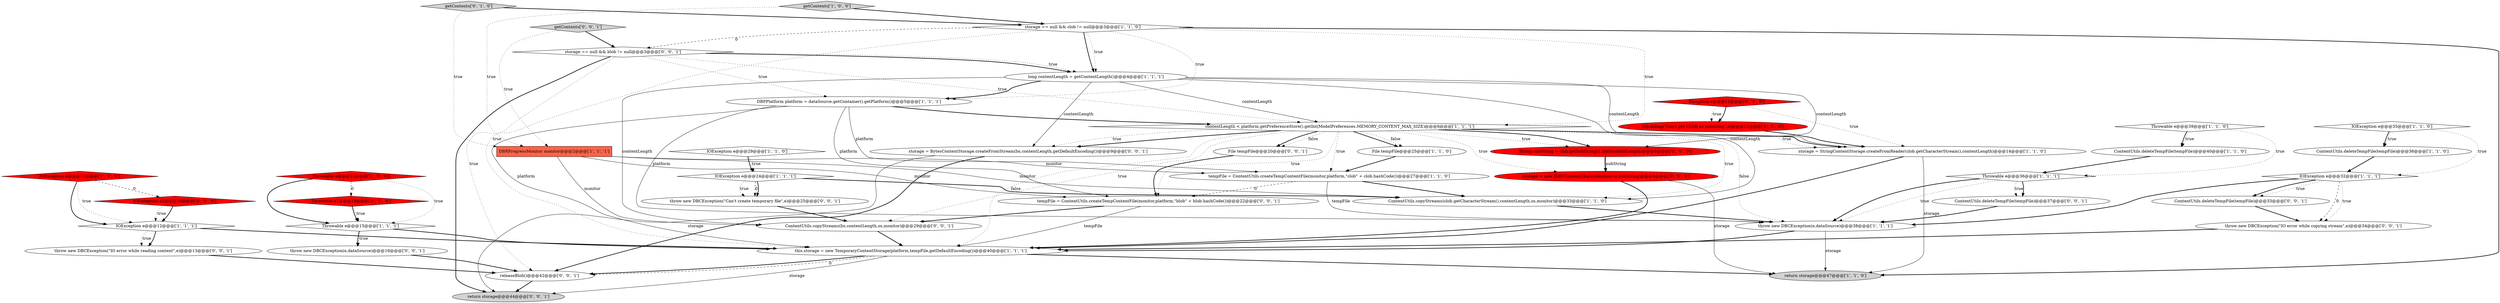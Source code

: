 digraph {
10 [style = filled, label = "return storage@@@47@@@['1', '1', '0']", fillcolor = lightgray, shape = ellipse image = "AAA0AAABBB1BBB"];
30 [style = filled, label = "IOException e1@@@16@@@['0', '1', '0']", fillcolor = red, shape = diamond image = "AAA1AAABBB2BBB"];
22 [style = filled, label = "Throwable e@@@36@@@['1', '1', '1']", fillcolor = white, shape = diamond image = "AAA0AAABBB1BBB"];
20 [style = filled, label = "ContentUtils.deleteTempFile(tempFile)@@@40@@@['1', '1', '0']", fillcolor = white, shape = ellipse image = "AAA0AAABBB1BBB"];
41 [style = filled, label = "throw new DBCException(\"Can't create temporary file\",e)@@@25@@@['0', '0', '1']", fillcolor = white, shape = ellipse image = "AAA0AAABBB3BBB"];
4 [style = filled, label = "DBPPlatform platform = dataSource.getContainer().getPlatform()@@@5@@@['1', '1', '1']", fillcolor = white, shape = ellipse image = "AAA0AAABBB1BBB"];
39 [style = filled, label = "getContents['0', '0', '1']", fillcolor = lightgray, shape = diamond image = "AAA0AAABBB3BBB"];
17 [style = filled, label = "IOException e@@@12@@@['1', '1', '1']", fillcolor = white, shape = diamond image = "AAA0AAABBB1BBB"];
28 [style = filled, label = "getContents['0', '1', '0']", fillcolor = lightgray, shape = diamond image = "AAA0AAABBB2BBB"];
6 [style = filled, label = "storage = StringContentStorage.createFromReader(clob.getCharacterStream(),contentLength)@@@14@@@['1', '1', '0']", fillcolor = white, shape = ellipse image = "AAA0AAABBB1BBB"];
8 [style = filled, label = "Throwable e@@@39@@@['1', '1', '0']", fillcolor = white, shape = diamond image = "AAA0AAABBB1BBB"];
27 [style = filled, label = "log.debug(\"Can't get CLOB as substring\",e)@@@12@@@['0', '1', '0']", fillcolor = red, shape = ellipse image = "AAA1AAABBB2BBB"];
34 [style = filled, label = "tempFile = ContentUtils.createTempContentFile(monitor,platform,\"blob\" + blob.hashCode())@@@22@@@['0', '0', '1']", fillcolor = white, shape = ellipse image = "AAA0AAABBB3BBB"];
19 [style = filled, label = "long contentLength = getContentLength()@@@4@@@['1', '1', '1']", fillcolor = white, shape = ellipse image = "AAA0AAABBB1BBB"];
45 [style = filled, label = "File tempFile@@@20@@@['0', '0', '1']", fillcolor = white, shape = ellipse image = "AAA0AAABBB3BBB"];
12 [style = filled, label = "throw new DBCException(e,dataSource)@@@38@@@['1', '1', '1']", fillcolor = white, shape = ellipse image = "AAA0AAABBB1BBB"];
42 [style = filled, label = "throw new DBCException(\"IO error while reading content\",e)@@@13@@@['0', '0', '1']", fillcolor = white, shape = ellipse image = "AAA0AAABBB3BBB"];
37 [style = filled, label = "storage = BytesContentStorage.createFromStream(bs,contentLength,getDefaultEncoding())@@@9@@@['0', '0', '1']", fillcolor = white, shape = ellipse image = "AAA0AAABBB3BBB"];
36 [style = filled, label = "ContentUtils.deleteTempFile(tempFile)@@@33@@@['0', '0', '1']", fillcolor = white, shape = ellipse image = "AAA0AAABBB3BBB"];
5 [style = filled, label = "getContents['1', '0', '0']", fillcolor = lightgray, shape = diamond image = "AAA0AAABBB1BBB"];
25 [style = filled, label = "Exception e@@@11@@@['0', '1', '0']", fillcolor = red, shape = diamond image = "AAA1AAABBB2BBB"];
9 [style = filled, label = "ContentUtils.copyStreams(clob.getCharacterStream(),contentLength,os,monitor)@@@33@@@['1', '1', '0']", fillcolor = white, shape = ellipse image = "AAA0AAABBB1BBB"];
7 [style = filled, label = "ContentUtils.deleteTempFile(tempFile)@@@36@@@['1', '1', '0']", fillcolor = white, shape = ellipse image = "AAA0AAABBB1BBB"];
14 [style = filled, label = "IOException e@@@32@@@['1', '1', '1']", fillcolor = white, shape = diamond image = "AAA0AAABBB1BBB"];
15 [style = filled, label = "IOException e@@@10@@@['1', '0', '0']", fillcolor = red, shape = diamond image = "AAA1AAABBB1BBB"];
24 [style = filled, label = "DBRProgressMonitor monitor@@@2@@@['1', '1', '1']", fillcolor = tomato, shape = box image = "AAA0AAABBB1BBB"];
26 [style = filled, label = "storage = new JDBCContentChars(dataSource,subString)@@@9@@@['0', '1', '0']", fillcolor = red, shape = ellipse image = "AAA1AAABBB2BBB"];
18 [style = filled, label = "this.storage = new TemporaryContentStorage(platform,tempFile,getDefaultEncoding())@@@40@@@['1', '1', '1']", fillcolor = white, shape = ellipse image = "AAA0AAABBB1BBB"];
35 [style = filled, label = "throw new DBCException(e,dataSource)@@@16@@@['0', '0', '1']", fillcolor = white, shape = ellipse image = "AAA0AAABBB3BBB"];
38 [style = filled, label = "ContentUtils.deleteTempFile(tempFile)@@@37@@@['0', '0', '1']", fillcolor = white, shape = ellipse image = "AAA0AAABBB3BBB"];
23 [style = filled, label = "File tempFile@@@25@@@['1', '1', '0']", fillcolor = white, shape = ellipse image = "AAA0AAABBB1BBB"];
40 [style = filled, label = "throw new DBCException(\"IO error while copying stream\",e)@@@34@@@['0', '0', '1']", fillcolor = white, shape = ellipse image = "AAA0AAABBB3BBB"];
11 [style = filled, label = "IOException e@@@29@@@['1', '1', '0']", fillcolor = white, shape = diamond image = "AAA0AAABBB1BBB"];
3 [style = filled, label = "storage == null && clob != null@@@3@@@['1', '1', '0']", fillcolor = white, shape = diamond image = "AAA0AAABBB1BBB"];
44 [style = filled, label = "releaseBlob()@@@42@@@['0', '0', '1']", fillcolor = white, shape = ellipse image = "AAA0AAABBB3BBB"];
2 [style = filled, label = "contentLength < platform.getPreferenceStore().getInt(ModelPreferences.MEMORY_CONTENT_MAX_SIZE)@@@6@@@['1', '1', '1']", fillcolor = white, shape = diamond image = "AAA0AAABBB1BBB"];
0 [style = filled, label = "Throwable e@@@13@@@['1', '0', '0']", fillcolor = red, shape = diamond image = "AAA1AAABBB1BBB"];
31 [style = filled, label = "String subString = clob.getSubString(1,(int)contentLength)@@@8@@@['0', '1', '0']", fillcolor = red, shape = ellipse image = "AAA1AAABBB2BBB"];
29 [style = filled, label = "Throwable e1@@@19@@@['0', '1', '0']", fillcolor = red, shape = diamond image = "AAA1AAABBB2BBB"];
1 [style = filled, label = "tempFile = ContentUtils.createTempContentFile(monitor,platform,\"clob\" + clob.hashCode())@@@27@@@['1', '1', '0']", fillcolor = white, shape = ellipse image = "AAA0AAABBB1BBB"];
16 [style = filled, label = "IOException e@@@35@@@['1', '1', '0']", fillcolor = white, shape = diamond image = "AAA0AAABBB1BBB"];
32 [style = filled, label = "ContentUtils.copyStreams(bs,contentLength,os,monitor)@@@29@@@['0', '0', '1']", fillcolor = white, shape = ellipse image = "AAA0AAABBB3BBB"];
43 [style = filled, label = "return storage@@@44@@@['0', '0', '1']", fillcolor = lightgray, shape = ellipse image = "AAA0AAABBB3BBB"];
13 [style = filled, label = "Throwable e@@@15@@@['1', '1', '1']", fillcolor = white, shape = diamond image = "AAA0AAABBB1BBB"];
21 [style = filled, label = "IOException e@@@24@@@['1', '1', '1']", fillcolor = white, shape = diamond image = "AAA0AAABBB1BBB"];
33 [style = filled, label = "storage == null && blob != null@@@3@@@['0', '0', '1']", fillcolor = white, shape = diamond image = "AAA0AAABBB3BBB"];
5->3 [style = bold, label=""];
0->13 [style = bold, label=""];
4->1 [style = solid, label="platform"];
39->24 [style = dotted, label="true"];
2->6 [style = bold, label=""];
16->7 [style = bold, label=""];
24->34 [style = solid, label="monitor"];
38->12 [style = bold, label=""];
2->37 [style = dotted, label="true"];
19->9 [style = solid, label="contentLength"];
13->35 [style = dotted, label="true"];
7->14 [style = bold, label=""];
2->23 [style = bold, label=""];
26->10 [style = solid, label="storage"];
16->7 [style = dotted, label="true"];
5->24 [style = dotted, label="true"];
15->17 [style = bold, label=""];
18->44 [style = bold, label=""];
42->44 [style = bold, label=""];
8->20 [style = bold, label=""];
4->12 [style = solid, label="platform"];
29->13 [style = dotted, label="true"];
22->38 [style = dotted, label="true"];
3->19 [style = bold, label=""];
33->2 [style = dotted, label="true"];
12->18 [style = bold, label=""];
8->22 [style = dotted, label="true"];
34->32 [style = bold, label=""];
18->43 [style = solid, label="storage"];
8->20 [style = dotted, label="true"];
28->3 [style = bold, label=""];
32->18 [style = bold, label=""];
2->31 [style = bold, label=""];
19->31 [style = solid, label="contentLength"];
41->32 [style = bold, label=""];
33->4 [style = dotted, label="true"];
35->44 [style = bold, label=""];
3->33 [style = dashed, label="0"];
24->32 [style = solid, label="monitor"];
19->37 [style = solid, label="contentLength"];
33->44 [style = dotted, label="true"];
24->9 [style = solid, label="monitor"];
1->34 [style = dashed, label="0"];
4->18 [style = solid, label="platform"];
21->41 [style = bold, label=""];
15->30 [style = dashed, label="0"];
4->2 [style = bold, label=""];
2->18 [style = dotted, label="false"];
17->42 [style = bold, label=""];
2->45 [style = dotted, label="false"];
15->17 [style = dotted, label="true"];
34->18 [style = solid, label="tempFile"];
25->27 [style = bold, label=""];
3->10 [style = bold, label=""];
22->38 [style = bold, label=""];
21->9 [style = bold, label=""];
2->12 [style = dotted, label="false"];
28->24 [style = dotted, label="true"];
12->10 [style = solid, label="storage"];
3->18 [style = dotted, label="true"];
16->14 [style = dotted, label="true"];
25->6 [style = dotted, label="true"];
14->40 [style = dashed, label="0"];
37->43 [style = solid, label="storage"];
13->18 [style = bold, label=""];
14->36 [style = bold, label=""];
19->6 [style = solid, label="contentLength"];
2->23 [style = dotted, label="false"];
36->40 [style = bold, label=""];
30->17 [style = bold, label=""];
6->18 [style = bold, label=""];
11->21 [style = bold, label=""];
6->10 [style = solid, label="storage"];
24->1 [style = solid, label="monitor"];
4->34 [style = solid, label="platform"];
1->12 [style = solid, label="tempFile"];
1->9 [style = bold, label=""];
39->33 [style = bold, label=""];
14->40 [style = dotted, label="true"];
18->44 [style = dashed, label="0"];
31->26 [style = bold, label=""];
21->41 [style = dotted, label="true"];
2->9 [style = dotted, label="true"];
18->10 [style = bold, label=""];
2->6 [style = dotted, label="true"];
17->42 [style = dotted, label="true"];
33->43 [style = bold, label=""];
0->29 [style = dashed, label="0"];
37->44 [style = bold, label=""];
2->45 [style = bold, label=""];
2->26 [style = dotted, label="true"];
9->12 [style = bold, label=""];
30->17 [style = dotted, label="true"];
33->19 [style = bold, label=""];
31->26 [style = solid, label="subString"];
0->13 [style = dotted, label="true"];
19->32 [style = solid, label="contentLength"];
2->34 [style = dotted, label="true"];
19->2 [style = solid, label="contentLength"];
3->4 [style = dotted, label="true"];
40->18 [style = bold, label=""];
2->31 [style = dotted, label="true"];
27->6 [style = bold, label=""];
14->36 [style = dotted, label="true"];
44->43 [style = bold, label=""];
22->12 [style = dotted, label="true"];
20->22 [style = bold, label=""];
2->32 [style = dotted, label="true"];
3->19 [style = dotted, label="true"];
21->41 [style = dashed, label="0"];
2->1 [style = dotted, label="true"];
22->12 [style = bold, label=""];
14->12 [style = bold, label=""];
23->1 [style = bold, label=""];
33->19 [style = dotted, label="true"];
19->4 [style = bold, label=""];
11->21 [style = dotted, label="true"];
2->37 [style = bold, label=""];
25->27 [style = dotted, label="true"];
13->35 [style = bold, label=""];
45->34 [style = bold, label=""];
17->18 [style = bold, label=""];
3->2 [style = dotted, label="true"];
26->18 [style = bold, label=""];
29->13 [style = bold, label=""];
}
